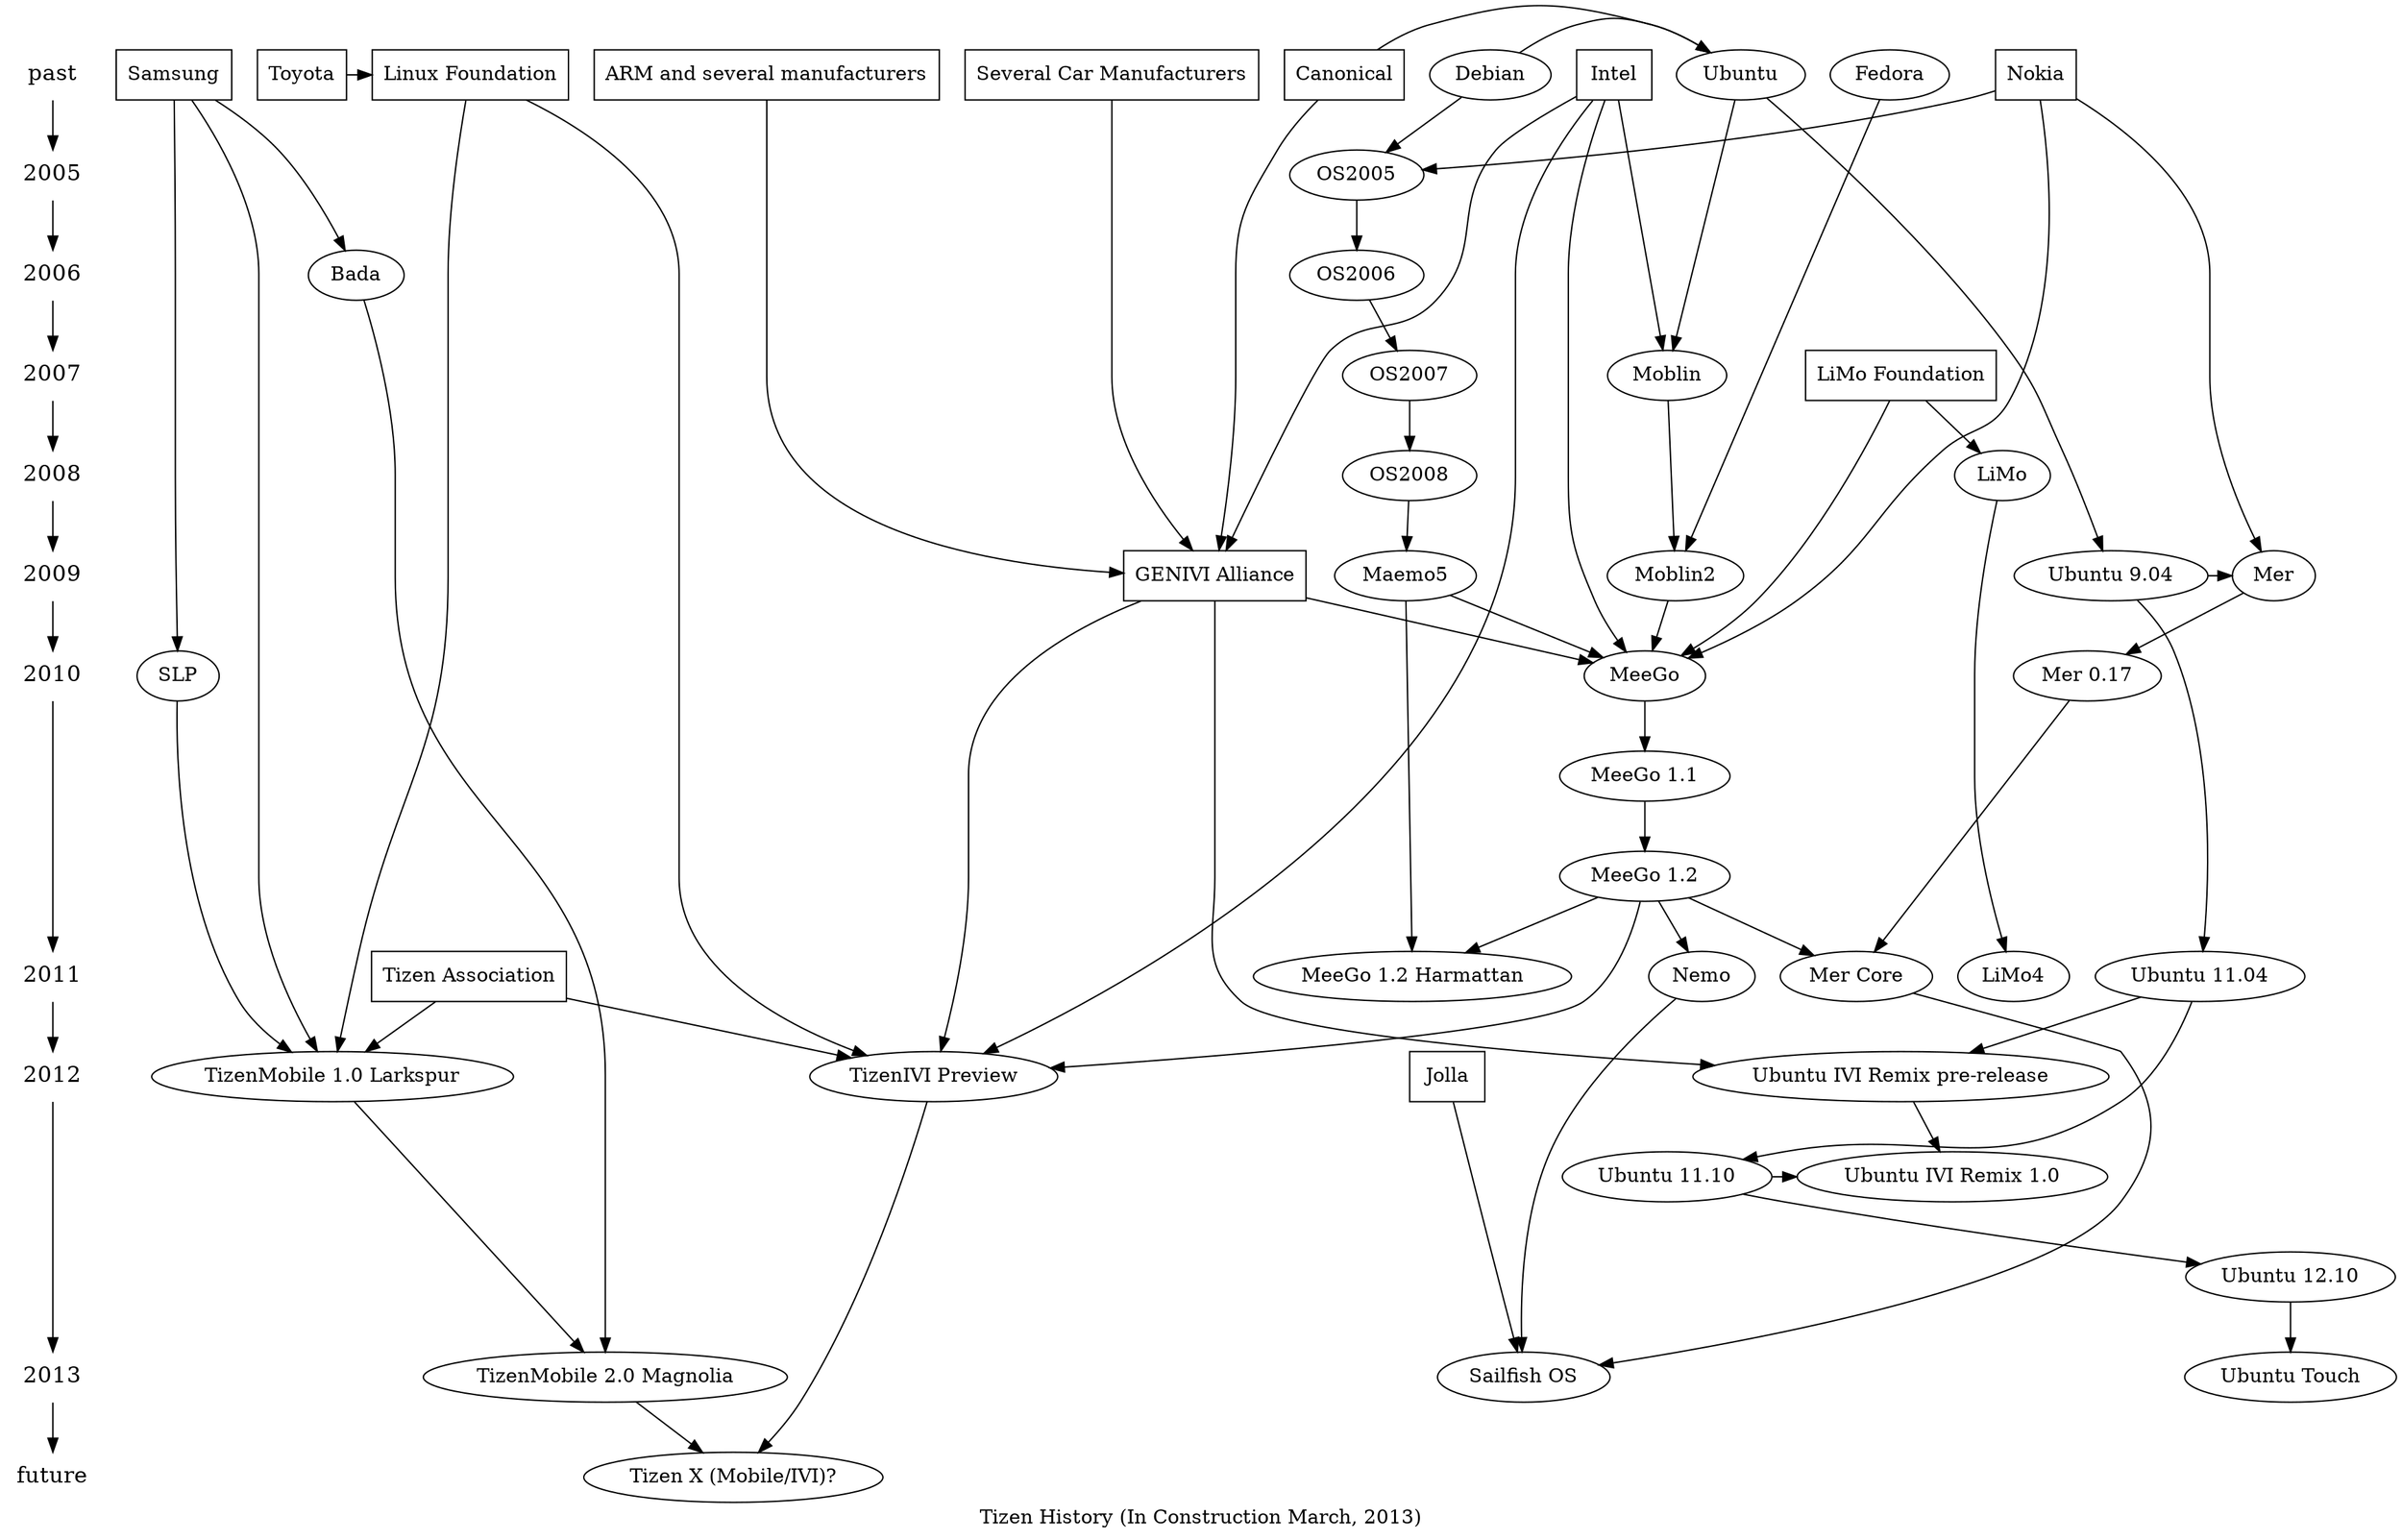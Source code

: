 digraph tizenhistory {
graph [label="Tizen History (In Construction March, 2013)"]
/*timeline*/
{
	node [shape=plaintext, fontsize=16];
	"past" -> /*1990 ->
	1991 -> 1992 -> 1993 -> 1994 -> 1995 ->
	1996 -> 1997 -> 1998 -> 1999 -> 2000 ->
	2001 -> 2002 -> 2003 -> 2004 ->*/ 2005 ->
	2006 -> 2007 -> 2008 -> 2009 -> 2010 ->
	2011 -> 2012 -> 2013 -> "future";
}

/* Organizations */
{
	node [shape=box];
	{ rank = same; "past"; "Nokia"}
	{ rank = same; "past"; "Intel"}
	{ rank = same; "past"; "Samsung"}
	{ rank = same; "past"; "ARM and several manufacturers"}
	{ rank = same; "past"; "Several Car Manufacturers"}
	{ rank = same; "past"; "Canonical"}
	{ rank = same; "past"; "Linux Foundation"}
	{ rank = same; "past"; "Toyota"}
	{ rank = same; "2007"; "LiMo Foundation"}
	{ rank = same; "2009"; "GENIVI Alliance"}
	{ rank = same; "2011"; "Tizen Association"} //?
	{ rank = same; "2012"; "Jolla"} //?
"Toyota" -> "Linux Foundation";
"Intel" -> "GENIVI Alliance";
"Several Car Manufacturers" -> "GENIVI Alliance";
"ARM and several manufacturers" -> "GENIVI Alliance";
"Canonical" -> "GENIVI Alliance";
}

/* Technologies */
{
	node [shape=plaintext];
//	"HTML5";
}

/* OS */
{ rank = same; "past"; "Ubuntu"; "Fedora"; "Debian"}
{ rank = same; 2005; "OS2005"}
{ rank = same; 2006; "OS2006"}
{ rank = same; 2007; "OS2007"; "Moblin"}
{ rank = same; 2008; "OS2008"; "LiMo"}
{ rank = same; 2009; "Maemo5"; "Moblin2"; "Ubuntu 9.04"; "Mer"}
{ rank = same; 2010; "MeeGo"; "Mer 0.17"; "SLP"}
{ rank = same; 2011; "Ubuntu 11.04"; "LiMo4"; "Nemo"}
{ rank = same; "Ubuntu 11.10"; "Ubuntu IVI Remix 1.0"}
{ rank = same; 2012; "TizenMobile 1.0 Larkspur"; "TizenIVI Preview"};
{ rank = same; "TizenMobile 1.0 Larkspur" }
{ rank = same; 2013; "TizenMobile 2.0 Magnolia"; "Sailfish OS"; "Ubuntu Touch"}
	"Debian" -> "Ubuntu";
	"Debian" -> "OS2005" -> "OS2006" -> "OS2007" -> "OS2008" -> "Maemo5" -> "MeeGo";
	"Ubuntu" -> "Moblin" -> "Moblin2";
	"Fedora" -> "Moblin2" -> "MeeGo";
	"Ubuntu 9.04" -> "Mer" -> "Mer 0.17" -> "Mer Core";
	"LiMo" -> "LiMo4";
	"MeeGo" -> "MeeGo 1.1" -> "MeeGo 1.2" -> "TizenIVI Preview";
	"Maemo5" -> "MeeGo 1.2 Harmattan";
	"MeeGo 1.2" -> "Mer Core";
	"MeeGo 1.2" -> "Nemo" -> "Sailfish OS";
	"Mer Core" -> "Sailfish OS";
	"MeeGo 1.2" -> "MeeGo 1.2 Harmattan";
	"SLP" -> "TizenMobile 1.0 Larkspur";
	"Bada" -> "TizenMobile 2.0 Magnolia";
	"TizenMobile 1.0 Larkspur" -> "TizenMobile 2.0 Magnolia" -> "Tizen X (Mobile/IVI)?";
	"TizenIVI Preview" -> "Tizen X (Mobile/IVI)?";
	"Ubuntu" -> "Ubuntu 9.04" -> "Ubuntu 11.04" -> "Ubuntu 11.10" -> "Ubuntu IVI Remix 1.0";
	"Ubuntu 11.04" -> "Ubuntu IVI Remix pre-release" -> "Ubuntu IVI Remix 1.0";
	"Ubuntu 11.10" -> "Ubuntu 12.10" -> "Ubuntu Touch";

"Canonical" -> "Ubuntu";
"Nokia" -> "OS2005";
"Intel" -> "Moblin";
"Intel" -> "MeeGo";
"Nokia" -> "Mer";
"Nokia" -> "MeeGo";
"Samsung" -> "Bada";
"Samsung" -> "SLP";
"Intel" -> "TizenIVI Preview";
"Samsung" -> "TizenMobile 1.0 Larkspur";
"GENIVI Alliance" -> "MeeGo";
"GENIVI Alliance" -> "TizenIVI Preview";
"GENIVI Alliance" -> "Ubuntu IVI Remix pre-release";
"LiMo Foundation" -> "LiMo";
"LiMo Foundation" -> "MeeGo";
"Tizen Association" -> "TizenIVI Preview";
"Tizen Association" -> "TizenMobile 1.0 Larkspur";
"Linux Foundation" -> "TizenIVI Preview";
"Linux Foundation" -> "TizenMobile 1.0 Larkspur";
"Jolla" -> "Sailfish OS"
}

